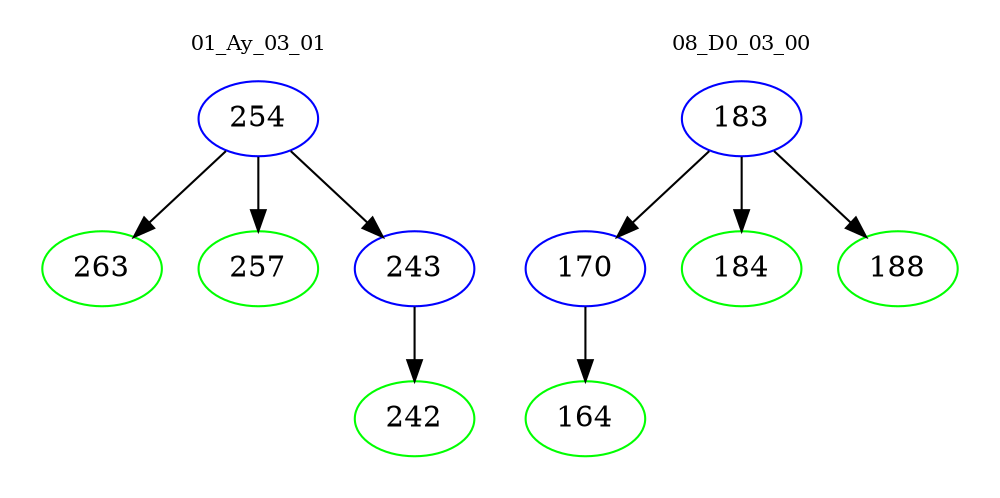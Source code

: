 digraph{
subgraph cluster_0 {
color = white
label = "01_Ay_03_01";
fontsize=10;
T0_254 [label="254", color="blue"]
T0_254 -> T0_263 [color="black"]
T0_263 [label="263", color="green"]
T0_254 -> T0_257 [color="black"]
T0_257 [label="257", color="green"]
T0_254 -> T0_243 [color="black"]
T0_243 [label="243", color="blue"]
T0_243 -> T0_242 [color="black"]
T0_242 [label="242", color="green"]
}
subgraph cluster_1 {
color = white
label = "08_D0_03_00";
fontsize=10;
T1_183 [label="183", color="blue"]
T1_183 -> T1_170 [color="black"]
T1_170 [label="170", color="blue"]
T1_170 -> T1_164 [color="black"]
T1_164 [label="164", color="green"]
T1_183 -> T1_184 [color="black"]
T1_184 [label="184", color="green"]
T1_183 -> T1_188 [color="black"]
T1_188 [label="188", color="green"]
}
}
